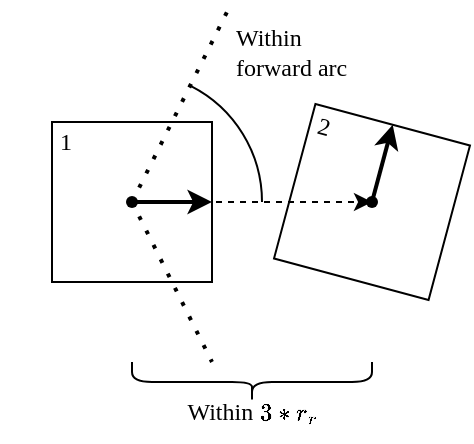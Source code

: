<mxfile version="19.0.3" type="device"><diagram id="vJne3OsPGXwvdmo5BP_T" name="Page-1"><mxGraphModel dx="677" dy="418" grid="1" gridSize="10" guides="1" tooltips="1" connect="1" arrows="1" fold="1" page="1" pageScale="1" pageWidth="850" pageHeight="1100" math="1" shadow="0"><root><mxCell id="0"/><mxCell id="1" parent="0"/><mxCell id="t7hwRnxTXRxTG9NTnOtZ-1" value="1" style="whiteSpace=wrap;html=1;aspect=fixed;align=left;verticalAlign=top;spacingLeft=2;fontFamily=Comptuer Modern;fontSource=http%3A%2F%2Fmirrors.ctan.org%2Ffonts%2Fcm-unicode%2Ffonts%2Fotf%2Fcmunbxo.otf;spacingTop=-4;" vertex="1" parent="1"><mxGeometry x="200" y="240" width="80" height="80" as="geometry"/></mxCell><mxCell id="t7hwRnxTXRxTG9NTnOtZ-2" value="2" style="whiteSpace=wrap;html=1;aspect=fixed;align=left;verticalAlign=top;spacingLeft=2;fontFamily=Comptuer Modern;fontSource=http%3A%2F%2Fmirrors.ctan.org%2Ffonts%2Fcm-unicode%2Ffonts%2Fotf%2Fcmunbxo.otf;rotation=15;spacingTop=-4;" vertex="1" parent="1"><mxGeometry x="320" y="240" width="80" height="80" as="geometry"/></mxCell><mxCell id="t7hwRnxTXRxTG9NTnOtZ-3" value="" style="endArrow=none;dashed=1;html=1;dashPattern=1 3;strokeWidth=2;rounded=0;fontFamily=Comptuer Modern;fontSource=http%3A%2F%2Fmirrors.ctan.org%2Ffonts%2Fcm-unicode%2Ffonts%2Fotf%2Fcmunbxo.otf;exitX=0.596;exitY=0.591;exitDx=0;exitDy=0;exitPerimeter=0;" edge="1" parent="1" source="t7hwRnxTXRxTG9NTnOtZ-4"><mxGeometry width="50" height="50" relative="1" as="geometry"><mxPoint x="240" y="180" as="sourcePoint"/><mxPoint x="290" y="180" as="targetPoint"/></mxGeometry></mxCell><mxCell id="t7hwRnxTXRxTG9NTnOtZ-14" value="" style="edgeStyle=orthogonalEdgeStyle;rounded=0;orthogonalLoop=1;jettySize=auto;html=1;dashed=1;fontFamily=Comptuer Modern;fontSource=http%3A%2F%2Fmirrors.ctan.org%2Ffonts%2Fcm-unicode%2Ffonts%2Fotf%2Fcmunbxo.otf;" edge="1" parent="1" source="t7hwRnxTXRxTG9NTnOtZ-4" target="t7hwRnxTXRxTG9NTnOtZ-9"><mxGeometry relative="1" as="geometry"/></mxCell><mxCell id="t7hwRnxTXRxTG9NTnOtZ-4" value="" style="shape=waypoint;sketch=0;fillStyle=solid;size=6;pointerEvents=1;points=[];fillColor=none;resizable=0;rotatable=0;perimeter=centerPerimeter;snapToPoint=1;fontFamily=Comptuer Modern;fontSource=http%3A%2F%2Fmirrors.ctan.org%2Ffonts%2Fcm-unicode%2Ffonts%2Fotf%2Fcmunbxo.otf;" vertex="1" parent="1"><mxGeometry x="220" y="260" width="40" height="40" as="geometry"/></mxCell><mxCell id="t7hwRnxTXRxTG9NTnOtZ-5" value="" style="endArrow=none;dashed=1;html=1;dashPattern=1 3;strokeWidth=2;rounded=0;fontFamily=Comptuer Modern;fontSource=http%3A%2F%2Fmirrors.ctan.org%2Ffonts%2Fcm-unicode%2Ffonts%2Fotf%2Fcmunbxo.otf;exitX=0.578;exitY=0.471;exitDx=0;exitDy=0;exitPerimeter=0;" edge="1" parent="1" source="t7hwRnxTXRxTG9NTnOtZ-4"><mxGeometry width="50" height="50" relative="1" as="geometry"><mxPoint x="250" y="290.0" as="sourcePoint"/><mxPoint x="280" y="360" as="targetPoint"/></mxGeometry></mxCell><mxCell id="t7hwRnxTXRxTG9NTnOtZ-6" value="" style="shape=curlyBracket;whiteSpace=wrap;html=1;rounded=1;flipH=1;fontFamily=Comptuer Modern;fontSource=http%3A%2F%2Fmirrors.ctan.org%2Ffonts%2Fcm-unicode%2Ffonts%2Fotf%2Fcmunbxo.otf;rotation=90;" vertex="1" parent="1"><mxGeometry x="290" y="310" width="20" height="120" as="geometry"/></mxCell><mxCell id="t7hwRnxTXRxTG9NTnOtZ-7" value="Within \(3*r_r\)" style="text;html=1;strokeColor=none;fillColor=none;align=center;verticalAlign=middle;whiteSpace=wrap;rounded=0;fontFamily=Comptuer Modern;fontSource=http%3A%2F%2Fmirrors.ctan.org%2Ffonts%2Fcm-unicode%2Ffonts%2Fotf%2Fcmunbxo.otf;" vertex="1" parent="1"><mxGeometry x="265" y="370" width="70" height="30" as="geometry"/></mxCell><mxCell id="t7hwRnxTXRxTG9NTnOtZ-8" value="" style="endArrow=none;dashed=1;html=1;strokeWidth=1;rounded=0;fontFamily=Comptuer Modern;fontSource=http%3A%2F%2Fmirrors.ctan.org%2Ffonts%2Fcm-unicode%2Ffonts%2Fotf%2Fcmunbxo.otf;entryX=0.492;entryY=0.574;entryDx=0;entryDy=0;entryPerimeter=0;" edge="1" parent="1" source="t7hwRnxTXRxTG9NTnOtZ-4" target="t7hwRnxTXRxTG9NTnOtZ-9"><mxGeometry width="50" height="50" relative="1" as="geometry"><mxPoint x="350" y="360" as="sourcePoint"/><mxPoint x="570" y="310" as="targetPoint"/></mxGeometry></mxCell><mxCell id="t7hwRnxTXRxTG9NTnOtZ-9" value="" style="shape=waypoint;sketch=0;fillStyle=solid;size=6;pointerEvents=1;points=[];fillColor=none;resizable=0;rotatable=0;perimeter=centerPerimeter;snapToPoint=1;fontFamily=Comptuer Modern;fontSource=http%3A%2F%2Fmirrors.ctan.org%2Ffonts%2Fcm-unicode%2Ffonts%2Fotf%2Fcmunbxo.otf;" vertex="1" parent="1"><mxGeometry x="340" y="260" width="40" height="40" as="geometry"/></mxCell><mxCell id="t7hwRnxTXRxTG9NTnOtZ-10" value="" style="verticalLabelPosition=bottom;verticalAlign=top;html=1;shape=mxgraph.basic.arc;startAngle=0.075;endAngle=0.25;fontFamily=Comptuer Modern;fontSource=http%3A%2F%2Fmirrors.ctan.org%2Ffonts%2Fcm-unicode%2Ffonts%2Fotf%2Fcmunbxo.otf;" vertex="1" parent="1"><mxGeometry x="175" y="215" width="130" height="130" as="geometry"/></mxCell><mxCell id="t7hwRnxTXRxTG9NTnOtZ-11" value="Within forward arc" style="text;html=1;strokeColor=none;fillColor=none;align=left;verticalAlign=middle;whiteSpace=wrap;rounded=0;fontFamily=Comptuer Modern;fontSource=http%3A%2F%2Fmirrors.ctan.org%2Ffonts%2Fcm-unicode%2Ffonts%2Fotf%2Fcmunbxo.otf;" vertex="1" parent="1"><mxGeometry x="290" y="190" width="60" height="30" as="geometry"/></mxCell><mxCell id="t7hwRnxTXRxTG9NTnOtZ-12" value="" style="endArrow=classic;html=1;rounded=0;fontFamily=Comptuer Modern;fontSource=http%3A%2F%2Fmirrors.ctan.org%2Ffonts%2Fcm-unicode%2Ffonts%2Fotf%2Fcmunbxo.otf;exitX=0.418;exitY=0.421;exitDx=0;exitDy=0;exitPerimeter=0;entryX=1;entryY=0.5;entryDx=0;entryDy=0;strokeWidth=2;" edge="1" parent="1" source="t7hwRnxTXRxTG9NTnOtZ-4" target="t7hwRnxTXRxTG9NTnOtZ-1"><mxGeometry width="50" height="50" relative="1" as="geometry"><mxPoint x="430" y="215" as="sourcePoint"/><mxPoint x="480" y="165" as="targetPoint"/></mxGeometry></mxCell><mxCell id="t7hwRnxTXRxTG9NTnOtZ-13" value="" style="endArrow=classic;html=1;rounded=0;fontFamily=Comptuer Modern;fontSource=http%3A%2F%2Fmirrors.ctan.org%2Ffonts%2Fcm-unicode%2Ffonts%2Fotf%2Fcmunbxo.otf;exitX=0.446;exitY=0.507;exitDx=0;exitDy=0;exitPerimeter=0;entryX=0.5;entryY=0;entryDx=0;entryDy=0;strokeWidth=2;" edge="1" parent="1" source="t7hwRnxTXRxTG9NTnOtZ-9" target="t7hwRnxTXRxTG9NTnOtZ-2"><mxGeometry width="50" height="50" relative="1" as="geometry"><mxPoint x="320" y="250" as="sourcePoint"/><mxPoint x="370" y="200" as="targetPoint"/></mxGeometry></mxCell></root></mxGraphModel></diagram></mxfile>
